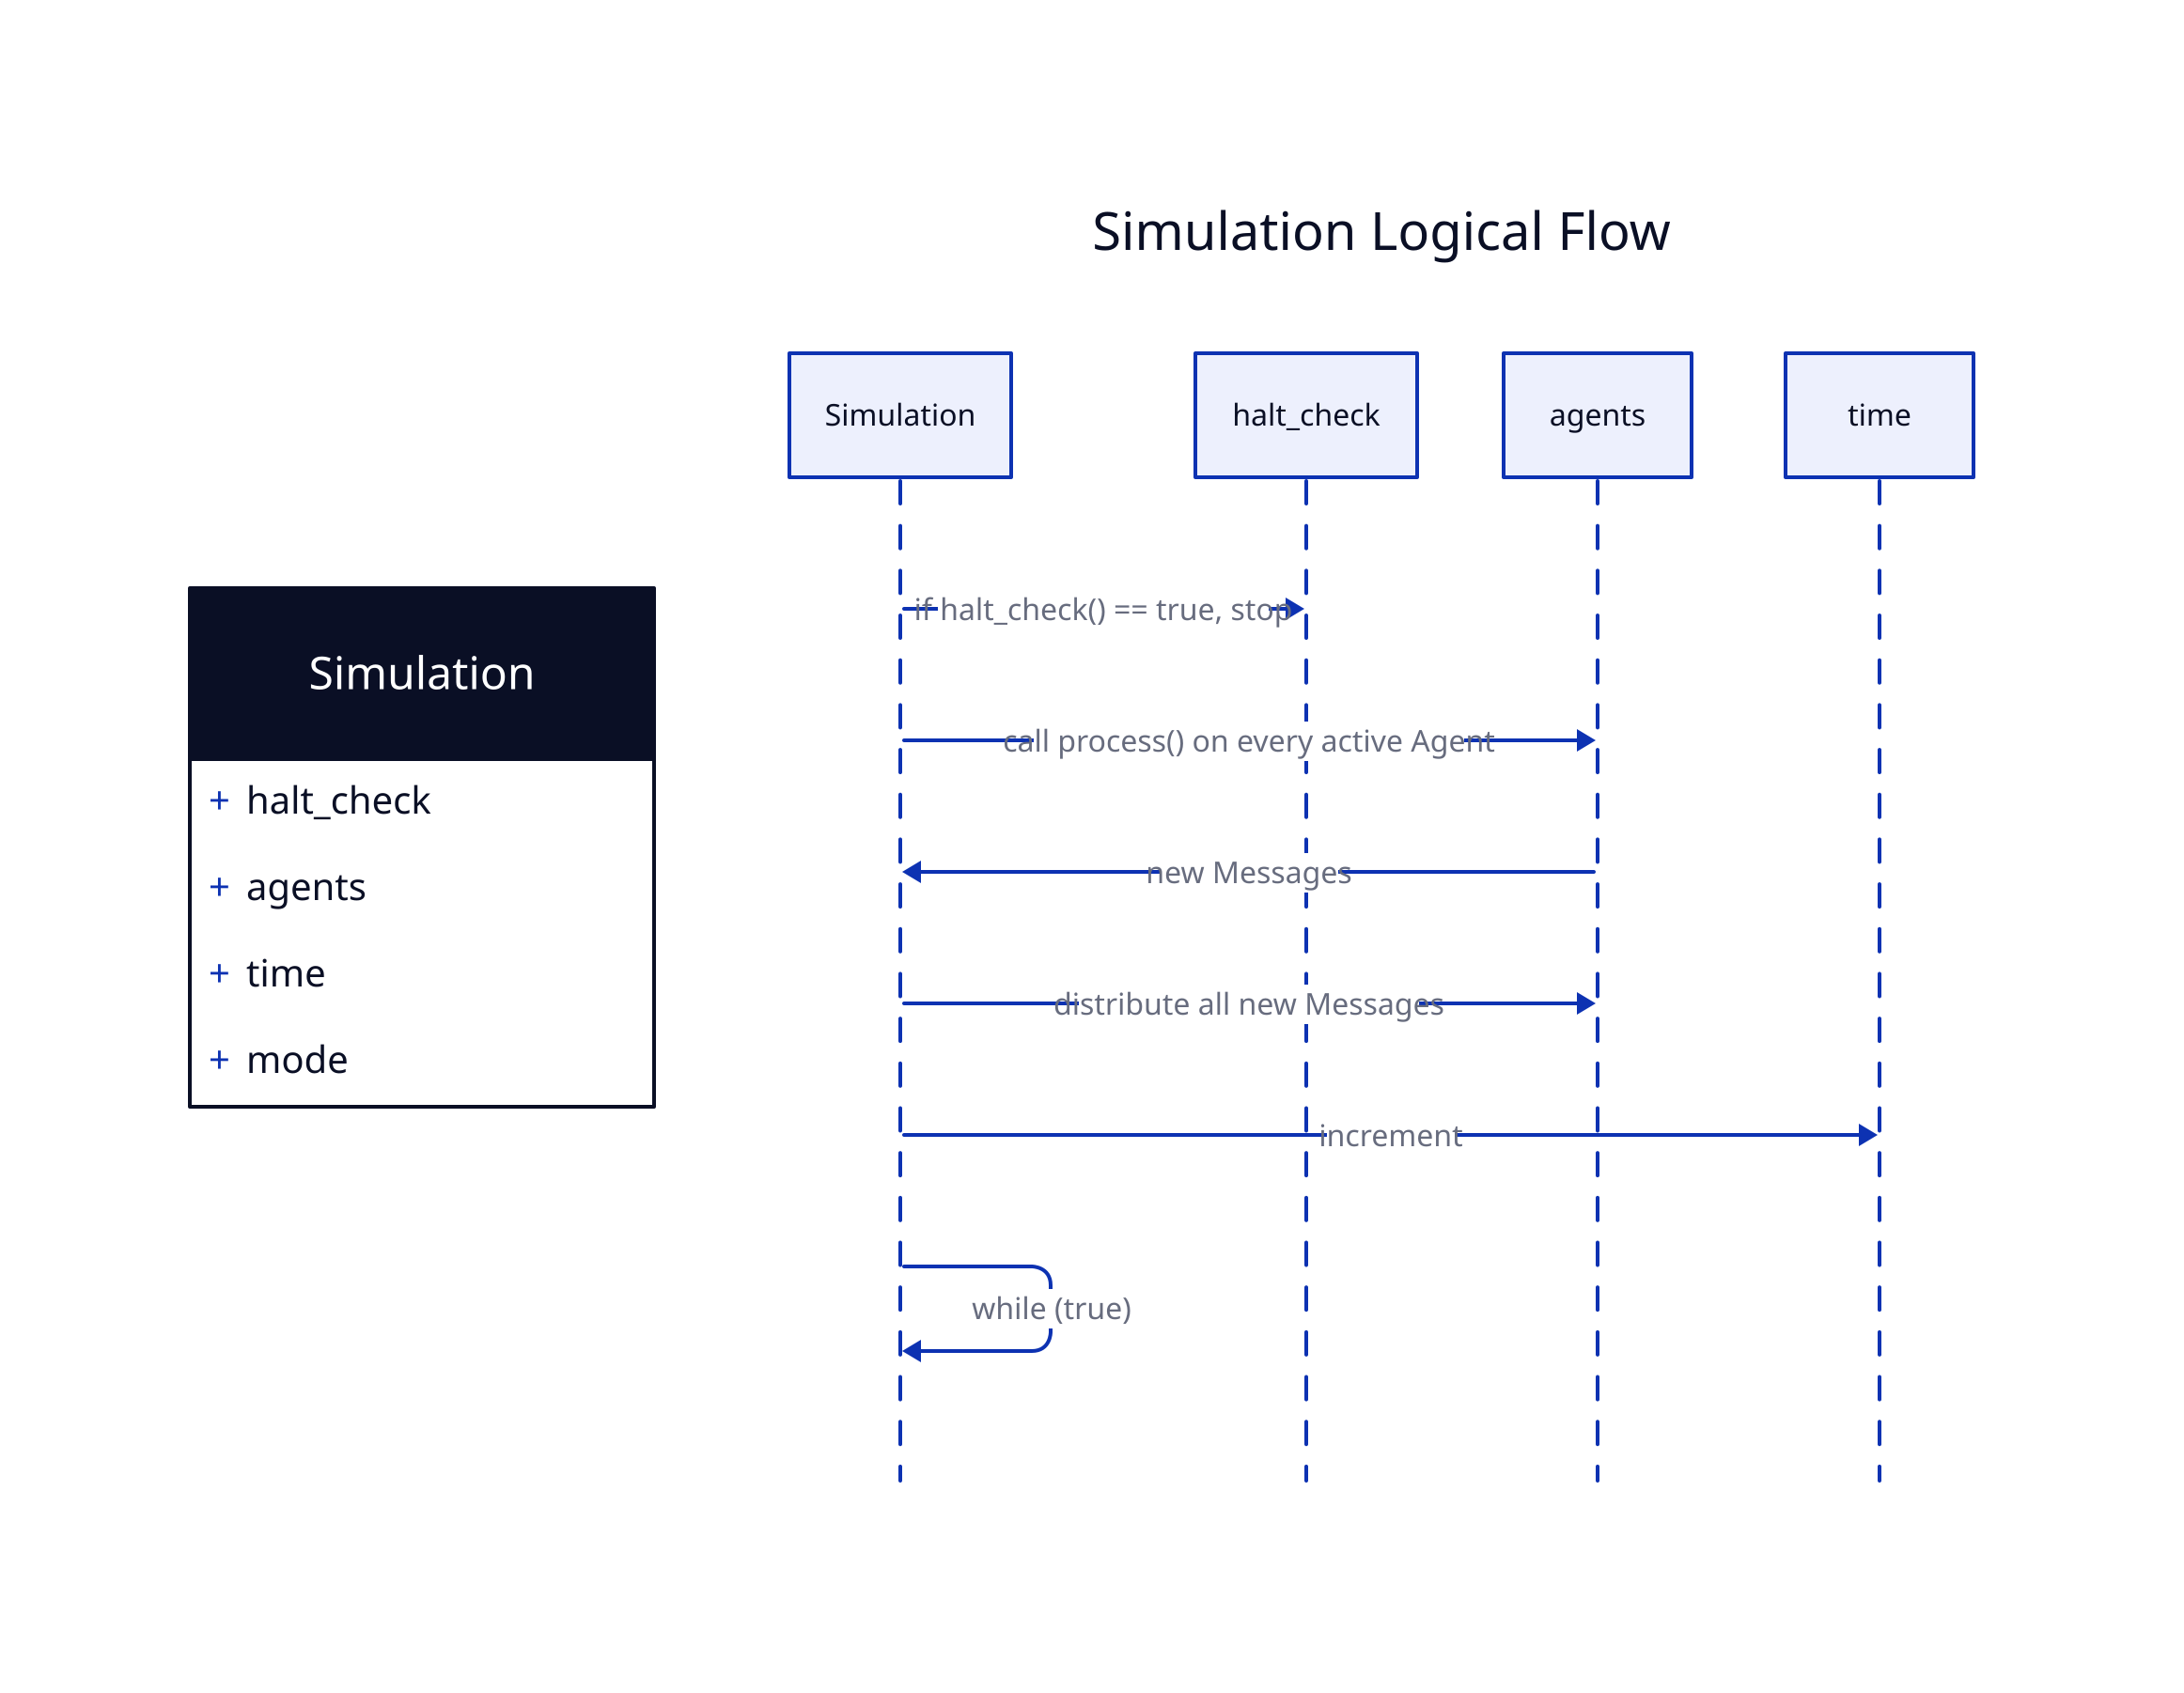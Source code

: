 Simulation: {
  shape: class

  halt_check
  agents
  time
  mode
}

Simulation Logical Flow: {
  shape: sequence_diagram

  Simulation -> halt_check: "if halt_check() == true, stop"
  Simulation -> agents: call process() on every active Agent
  agents -> Simulation: new Messages
  Simulation -> agents: distribute all new Messages

  Simulation -> time: increment

  Simulation -> Simulation: "while (true)"
}
